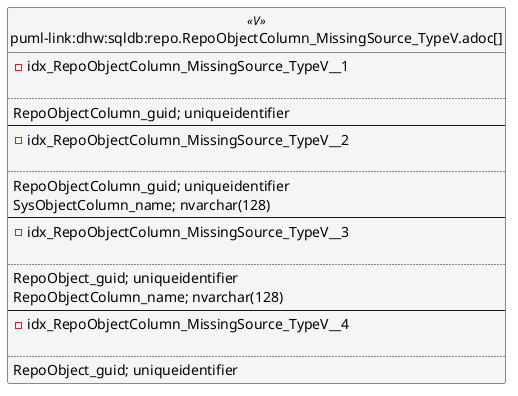 @startuml
left to right direction
'top to bottom direction
hide circle
'avoide "." issues:
set namespaceSeparator none


skinparam class {
  BackgroundColor White
  BackgroundColor<<FN>> Yellow
  BackgroundColor<<FS>> Yellow
  BackgroundColor<<FT>> LightGray
  BackgroundColor<<IF>> Yellow
  BackgroundColor<<IS>> Yellow
  BackgroundColor<<P>> Aqua
  BackgroundColor<<PC>> Aqua
  BackgroundColor<<SN>> Yellow
  BackgroundColor<<SO>> SlateBlue
  BackgroundColor<<TF>> LightGray
  BackgroundColor<<TR>> Tomato
  BackgroundColor<<U>> White
  BackgroundColor<<V>> WhiteSmoke
  BackgroundColor<<X>> Aqua
  BackgroundColor<<external>> AliceBlue
}


entity "puml-link:dhw:sqldb:repo.RepoObjectColumn_MissingSource_TypeV.adoc[]" as repo.RepoObjectColumn_MissingSource_TypeV << V >> {
- idx_RepoObjectColumn_MissingSource_TypeV__1

..
RepoObjectColumn_guid; uniqueidentifier
--
- idx_RepoObjectColumn_MissingSource_TypeV__2

..
RepoObjectColumn_guid; uniqueidentifier
SysObjectColumn_name; nvarchar(128)
--
- idx_RepoObjectColumn_MissingSource_TypeV__3

..
RepoObject_guid; uniqueidentifier
RepoObjectColumn_name; nvarchar(128)
--
- idx_RepoObjectColumn_MissingSource_TypeV__4

..
RepoObject_guid; uniqueidentifier
}


@enduml

